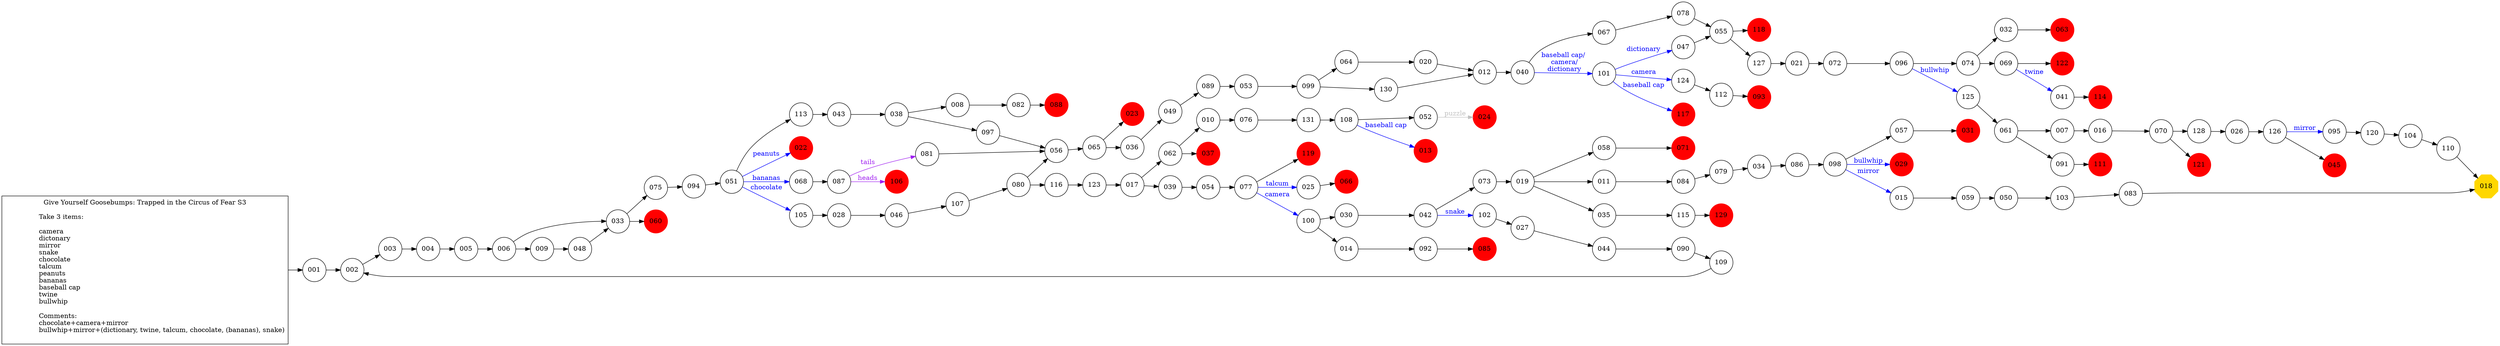digraph "Fighting Fantasy: Title" {
	// graph defaults
	rankdir=LR
	mclimit=50
	nodesep=.3 // changes horizontal separation of nodes
	ranksep=.4 // changes vertical separation of nodes
	node [height=.7
		width=.7
		shape=ellipse
		margin=0]
	edge[weight=5]

	// a box for a graph label
	// note that you can override the defaults set above
	title [label = "Give Yourself Goosebumps: Trapped in the Circus of Fear S3\n\n \
		Take 3 items:\l\l \
		camera\l \
		dictonary\l \
		mirror\l \
		snake\l \
		chocolate\l \
		talcum\l \
		peanuts\l \
		bananas\l \
		baseball cap\l \
		twine\l \
		bullwhip\l\l \
		Comments:\l \
		chocolate+camera+mirror\l \
		bullwhip+mirror+(dictionary, twine, talcum, chocolate, (bananas), snake)\l \
		"
		shape = "box"
		margin = 0.1]

	subgraph Required {
		node [style = "filled" color = "gold" fillcolor = "gold" fontcolor = "blue" shape = "rect"]
		018 [fontcolor = "black" shape = "octagon"]
	}

	subgraph Death {
		node [style = "filled" color = "red"]
		013
		022
		023
		024
		029
		031
		037
		045
		060
		063
		066
		071
		085
		088
		093
		106
		111
		114
		117
		118
		119
		121
		122
		129
	}

	title -> 001
	001 -> 002
	002 -> 003
	003 -> 004
	004 -> 005
	005 -> 006
	006 -> 033
	006 -> 009
	007 -> 016
	008 -> 082
	009 -> 048
	010 -> 076
	011 -> 084
	012 -> 040
	014 -> 092
	015 -> 059
	016 -> 070
	017 -> 062
	017 -> 039
	019 -> 011
	019 -> 035
	019 -> 058
	020 -> 012
	021 -> 072
	025 -> 066
	026 -> 126
	027 -> 044
	028 -> 046
	030 -> 042
	032 -> 063
	033 -> 075
	033 -> 060
	034 -> 086
	035 -> 115
	036 -> 049
	038 -> 008
	038 -> 097
	039 -> 054
	040 -> 101 [color = "blue" fontcolor = "blue" label = "baseball cap/\n camera/\n dictionary"]
	040 -> 067
	041 -> 114
	042 -> 102 [color = "blue" fontcolor = "blue" label = "snake"]
	042 -> 073
	043 -> 038
	044 -> 090
	046 -> 107
	047 -> 055
	048 -> 033
	049 -> 089
	050 -> 103
	051 -> 105 [color = "blue" fontcolor = "blue" label = "chocolate"]
	051 -> 022 [color = "blue" fontcolor = "blue" label = "peanuts"]
	051 -> 068 [color = "blue" fontcolor = "blue" label = "bananas"]
	051 -> 113
	052 -> 024 [color = "grey" fontcolor = "grey" label = "puzzle"]
	053 -> 099
	054 -> 077
	055 -> 127
	055 -> 118
	056 -> 065
	057 -> 031
	058 -> 071
	059 -> 050
	061 -> 091
	061 -> 007
	062 -> 010
	062 -> 037
	064 -> 020
	065 -> 023
	065 -> 036
	067 -> 078
	068 -> 087
	069 -> 041 [color = "blue" fontcolor = "blue" label = "twine"]
	069 -> 122
	070 -> 121
	070 -> 128
	072 -> 096
	073 -> 019
	074 -> 069
	074 -> 032
	075 -> 094
	076 -> 131
	077 -> 100 [color = "blue" fontcolor = "blue" label = "camera"]
	077 -> 025 [color = "blue" fontcolor = "blue" label = "talcum"]
	077 -> 119
	078 -> 055
	079 -> 034
	080 -> 116
	080 -> 056
	081 -> 056
	082 -> 088
	083 -> 018
	084 -> 079
	086 -> 098
	087 -> 106 [color = "purple" fontcolor = "purple" label = "heads"]
	087 -> 081 [color = "purple" fontcolor = "purple" label = "tails"]
	089 -> 053
	090 -> 109
	091 -> 111
	092 -> 085
	094 -> 051
	095 -> 120
	096 -> 125 [color = "blue" fontcolor = "blue" label = "bullwhip"]
	096 -> 074
	097 -> 056
	098 -> 015 [color = "blue" fontcolor = "blue" label = "mirror"]
	098 -> 029 [color = "blue" fontcolor = "blue" label = "bullwhip"]
	098 -> 057
	099 -> 130
	099 -> 064
	100 -> 014
	100 -> 030
	101 -> 124 [color = "blue" fontcolor = "blue" label = "camera"]
	101 -> 117 [color = "blue" fontcolor = "blue" label = "baseball cap"]
	101 -> 047 [color = "blue" fontcolor = "blue" label = "dictionary"]
	102 -> 027
	103 -> 083
	104 -> 110
	105 -> 028
	107 -> 080
	108 -> 013 [color = "blue" fontcolor = "blue" label = "baseball cap"]
	108 -> 052
	109 -> 002
	110 -> 018
	112 -> 093
	113 -> 043
	115 -> 129
	116 -> 123
	120 -> 104
	123 -> 017
	124 -> 112
	125 -> 061
	126 -> 095 [color = "blue" fontcolor = "blue" label = "mirror"]
	126 -> 045
	127 -> 021
	128 -> 026
	130 -> 012
	131 -> 108
}
